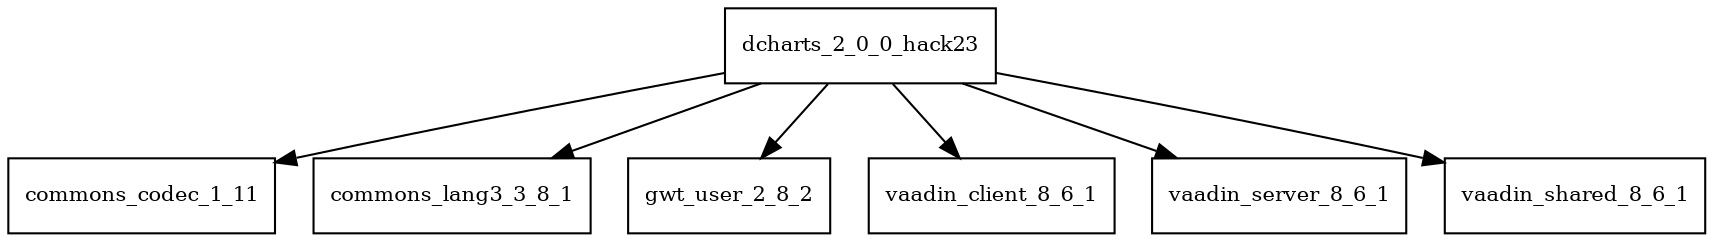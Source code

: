 digraph dcharts_2_0_0_hack23_dependencies {
  node [shape = box, fontsize=10.0];
  dcharts_2_0_0_hack23 -> commons_codec_1_11;
  dcharts_2_0_0_hack23 -> commons_lang3_3_8_1;
  dcharts_2_0_0_hack23 -> gwt_user_2_8_2;
  dcharts_2_0_0_hack23 -> vaadin_client_8_6_1;
  dcharts_2_0_0_hack23 -> vaadin_server_8_6_1;
  dcharts_2_0_0_hack23 -> vaadin_shared_8_6_1;
}
